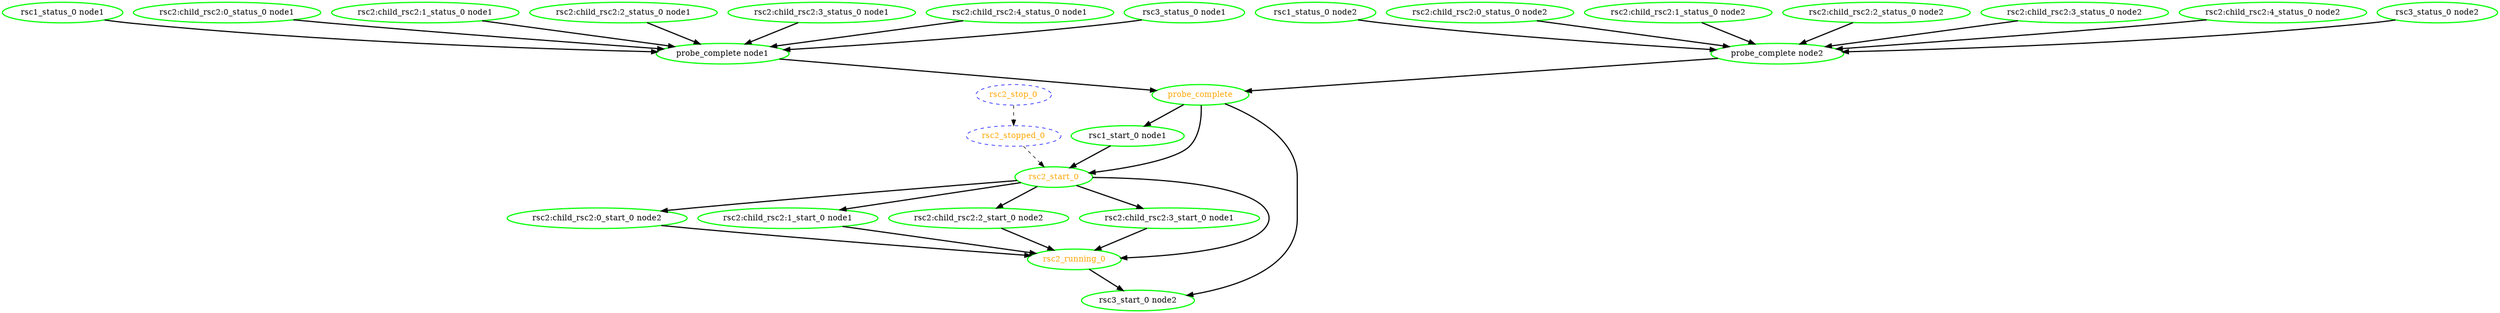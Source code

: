 digraph "g" {
	size = "30,30"
"probe_complete" [ style=bold color="green" fontcolor="orange" ]
"probe_complete node1" [ style=bold color="green" fontcolor="black" ]
"rsc1_status_0 node1" [ style=bold color="green" fontcolor="black" ]
"rsc2:child_rsc2:0_status_0 node1" [ style=bold color="green" fontcolor="black" ]
"rsc2:child_rsc2:1_status_0 node1" [ style=bold color="green" fontcolor="black" ]
"rsc2:child_rsc2:2_status_0 node1" [ style=bold color="green" fontcolor="black" ]
"rsc2:child_rsc2:3_status_0 node1" [ style=bold color="green" fontcolor="black" ]
"rsc2:child_rsc2:4_status_0 node1" [ style=bold color="green" fontcolor="black" ]
"rsc3_status_0 node1" [ style=bold color="green" fontcolor="black" ]
"probe_complete node2" [ style=bold color="green" fontcolor="black" ]
"rsc1_status_0 node2" [ style=bold color="green" fontcolor="black" ]
"rsc2:child_rsc2:0_status_0 node2" [ style=bold color="green" fontcolor="black" ]
"rsc2:child_rsc2:1_status_0 node2" [ style=bold color="green" fontcolor="black" ]
"rsc2:child_rsc2:2_status_0 node2" [ style=bold color="green" fontcolor="black" ]
"rsc2:child_rsc2:3_status_0 node2" [ style=bold color="green" fontcolor="black" ]
"rsc2:child_rsc2:4_status_0 node2" [ style=bold color="green" fontcolor="black" ]
"rsc3_status_0 node2" [ style=bold color="green" fontcolor="black" ]
"rsc1_start_0 node1" [ style=bold color="green" fontcolor="black" ]
"rsc2:child_rsc2:0_start_0 node2" [ style=bold color="green" fontcolor="black" ]
"rsc2:child_rsc2:1_start_0 node1" [ style=bold color="green" fontcolor="black" ]
"rsc2:child_rsc2:2_start_0 node2" [ style=bold color="green" fontcolor="black" ]
"rsc2:child_rsc2:3_start_0 node1" [ style=bold color="green" fontcolor="black" ]
"rsc2_start_0" [ style=bold color="green" fontcolor="orange" ]
"rsc2_running_0" [ style=bold color="green" fontcolor="orange" ]
"rsc2_stop_0" [ style="dashed" color="blue" fontcolor="orange" ]
"rsc2_stopped_0" [ style="dashed" color="blue" fontcolor="orange" ]
"rsc3_start_0 node2" [ style=bold color="green" fontcolor="black" ]
"probe_complete node1" -> "probe_complete" [ style = bold]
"probe_complete node2" -> "probe_complete" [ style = bold]
"rsc1_status_0 node1" -> "probe_complete node1" [ style = bold]
"rsc2:child_rsc2:0_status_0 node1" -> "probe_complete node1" [ style = bold]
"rsc2:child_rsc2:1_status_0 node1" -> "probe_complete node1" [ style = bold]
"rsc2:child_rsc2:2_status_0 node1" -> "probe_complete node1" [ style = bold]
"rsc2:child_rsc2:3_status_0 node1" -> "probe_complete node1" [ style = bold]
"rsc2:child_rsc2:4_status_0 node1" -> "probe_complete node1" [ style = bold]
"rsc3_status_0 node1" -> "probe_complete node1" [ style = bold]
"rsc1_status_0 node2" -> "probe_complete node2" [ style = bold]
"rsc2:child_rsc2:0_status_0 node2" -> "probe_complete node2" [ style = bold]
"rsc2:child_rsc2:1_status_0 node2" -> "probe_complete node2" [ style = bold]
"rsc2:child_rsc2:2_status_0 node2" -> "probe_complete node2" [ style = bold]
"rsc2:child_rsc2:3_status_0 node2" -> "probe_complete node2" [ style = bold]
"rsc2:child_rsc2:4_status_0 node2" -> "probe_complete node2" [ style = bold]
"rsc3_status_0 node2" -> "probe_complete node2" [ style = bold]
"probe_complete" -> "rsc1_start_0 node1" [ style = bold]
"rsc2_start_0" -> "rsc2:child_rsc2:0_start_0 node2" [ style = bold]
"rsc2_start_0" -> "rsc2:child_rsc2:1_start_0 node1" [ style = bold]
"rsc2_start_0" -> "rsc2:child_rsc2:2_start_0 node2" [ style = bold]
"rsc2_start_0" -> "rsc2:child_rsc2:3_start_0 node1" [ style = bold]
"probe_complete" -> "rsc2_start_0" [ style = bold]
"rsc1_start_0 node1" -> "rsc2_start_0" [ style = bold]
"rsc2_stopped_0" -> "rsc2_start_0" [ style = dashed]
"rsc2:child_rsc2:0_start_0 node2" -> "rsc2_running_0" [ style = bold]
"rsc2:child_rsc2:1_start_0 node1" -> "rsc2_running_0" [ style = bold]
"rsc2:child_rsc2:2_start_0 node2" -> "rsc2_running_0" [ style = bold]
"rsc2:child_rsc2:3_start_0 node1" -> "rsc2_running_0" [ style = bold]
"rsc2_start_0" -> "rsc2_running_0" [ style = bold]
"rsc2_stop_0" -> "rsc2_stopped_0" [ style = dashed]
"probe_complete" -> "rsc3_start_0 node2" [ style = bold]
"rsc2_running_0" -> "rsc3_start_0 node2" [ style = bold]
}
